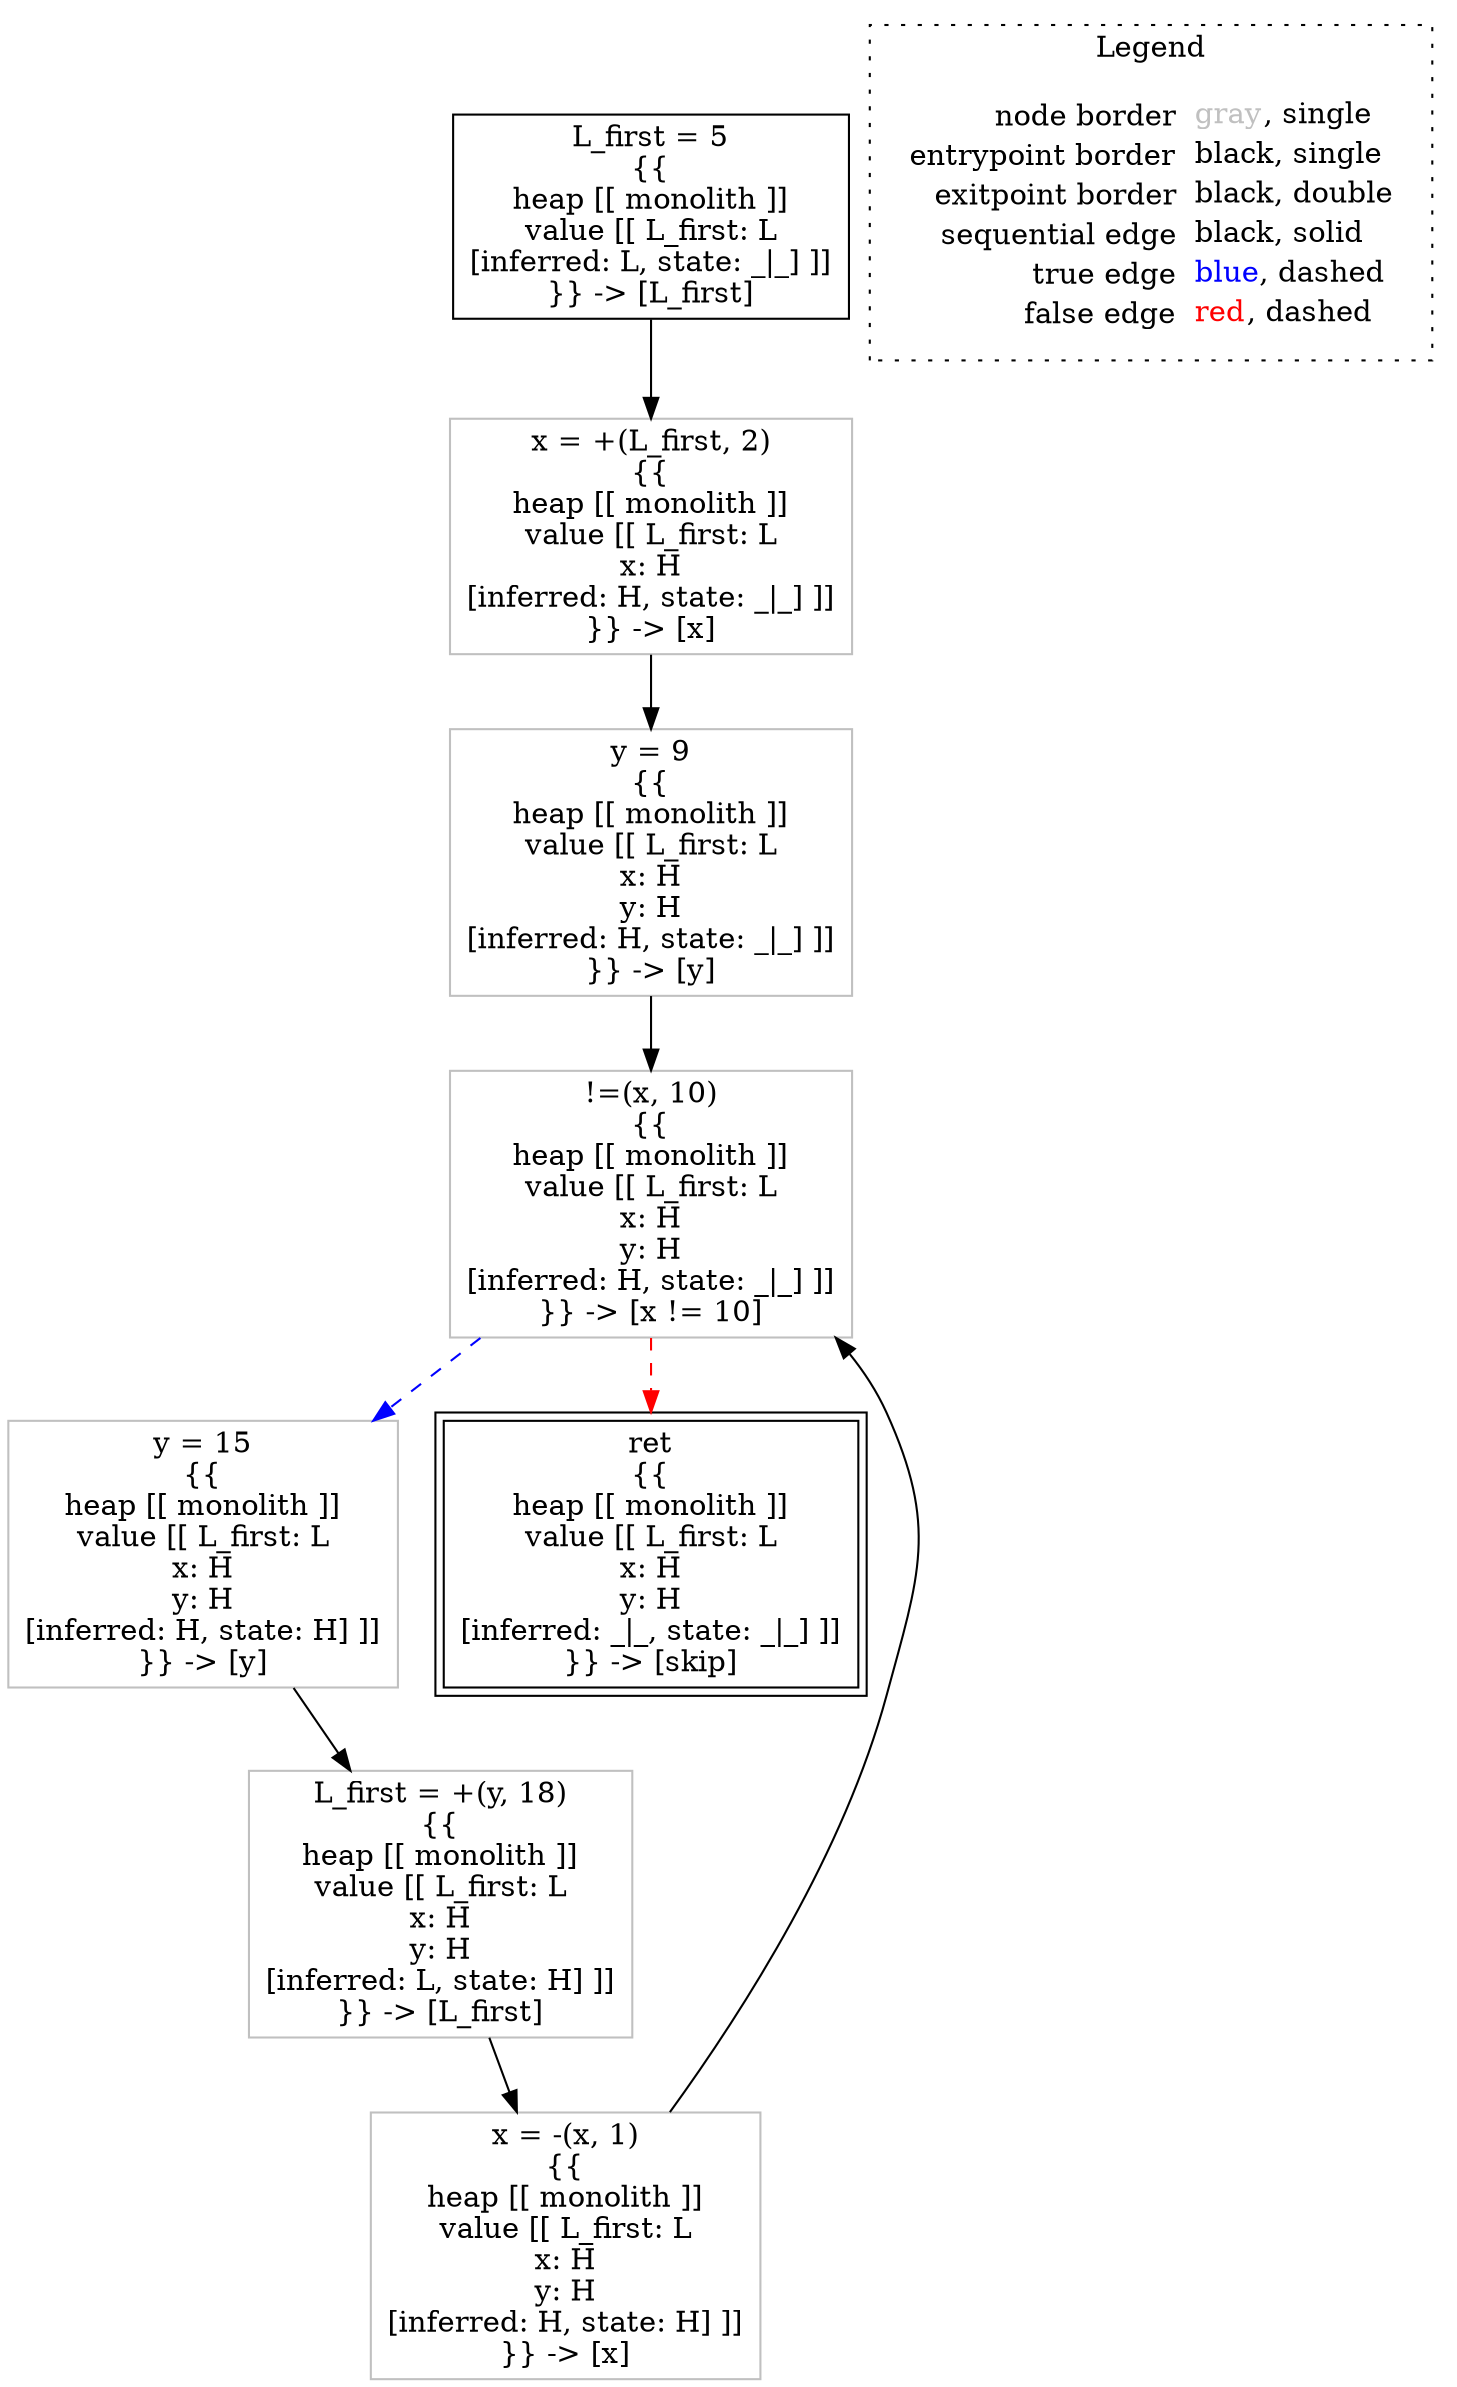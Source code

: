 digraph {
	"node0" [shape="rect",color="black",label=<L_first = 5<BR/>{{<BR/>heap [[ monolith ]]<BR/>value [[ L_first: L<BR/>[inferred: L, state: _|_] ]]<BR/>}} -&gt; [L_first]>];
	"node1" [shape="rect",color="gray",label=<!=(x, 10)<BR/>{{<BR/>heap [[ monolith ]]<BR/>value [[ L_first: L<BR/>x: H<BR/>y: H<BR/>[inferred: H, state: _|_] ]]<BR/>}} -&gt; [x != 10]>];
	"node2" [shape="rect",color="gray",label=<x = -(x, 1)<BR/>{{<BR/>heap [[ monolith ]]<BR/>value [[ L_first: L<BR/>x: H<BR/>y: H<BR/>[inferred: H, state: H] ]]<BR/>}} -&gt; [x]>];
	"node3" [shape="rect",color="gray",label=<x = +(L_first, 2)<BR/>{{<BR/>heap [[ monolith ]]<BR/>value [[ L_first: L<BR/>x: H<BR/>[inferred: H, state: _|_] ]]<BR/>}} -&gt; [x]>];
	"node4" [shape="rect",color="gray",label=<L_first = +(y, 18)<BR/>{{<BR/>heap [[ monolith ]]<BR/>value [[ L_first: L<BR/>x: H<BR/>y: H<BR/>[inferred: L, state: H] ]]<BR/>}} -&gt; [L_first]>];
	"node5" [shape="rect",color="gray",label=<y = 15<BR/>{{<BR/>heap [[ monolith ]]<BR/>value [[ L_first: L<BR/>x: H<BR/>y: H<BR/>[inferred: H, state: H] ]]<BR/>}} -&gt; [y]>];
	"node6" [shape="rect",color="black",peripheries="2",label=<ret<BR/>{{<BR/>heap [[ monolith ]]<BR/>value [[ L_first: L<BR/>x: H<BR/>y: H<BR/>[inferred: _|_, state: _|_] ]]<BR/>}} -&gt; [skip]>];
	"node7" [shape="rect",color="gray",label=<y = 9<BR/>{{<BR/>heap [[ monolith ]]<BR/>value [[ L_first: L<BR/>x: H<BR/>y: H<BR/>[inferred: H, state: _|_] ]]<BR/>}} -&gt; [y]>];
	"node1" -> "node5" [color="blue",style="dashed"];
	"node1" -> "node6" [color="red",style="dashed"];
	"node2" -> "node1" [color="black"];
	"node3" -> "node7" [color="black"];
	"node4" -> "node2" [color="black"];
	"node5" -> "node4" [color="black"];
	"node7" -> "node1" [color="black"];
	"node0" -> "node3" [color="black"];
subgraph cluster_legend {
	label="Legend";
	style=dotted;
	node [shape=plaintext];
	"legend" [label=<<table border="0" cellpadding="2" cellspacing="0" cellborder="0"><tr><td align="right">node border&nbsp;</td><td align="left"><font color="gray">gray</font>, single</td></tr><tr><td align="right">entrypoint border&nbsp;</td><td align="left"><font color="black">black</font>, single</td></tr><tr><td align="right">exitpoint border&nbsp;</td><td align="left"><font color="black">black</font>, double</td></tr><tr><td align="right">sequential edge&nbsp;</td><td align="left"><font color="black">black</font>, solid</td></tr><tr><td align="right">true edge&nbsp;</td><td align="left"><font color="blue">blue</font>, dashed</td></tr><tr><td align="right">false edge&nbsp;</td><td align="left"><font color="red">red</font>, dashed</td></tr></table>>];
}

}
